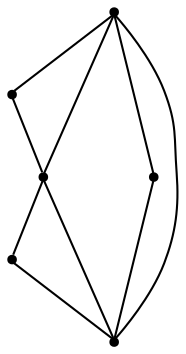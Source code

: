 graph {
  node [shape=point,comment="{\"directed\":false,\"doi\":\"10.1007/978-3-030-68766-3_7\",\"figure\":\"3 (1)\"}"]

  v0 [pos="1142.273625354546,501.8989677942661"]
  v1 [pos="916.6460381550648,730.39504189897"]
  v2 [pos="892.8829033874185,584.7361104150168"]
  v3 [pos="917.8212157025398,750.4187892247846"]
  v4 [pos="1001.4053928760552,516.8177723356696"]
  v5 [pos="743.2476085840821,501.8989677942661"]

  v0 -- v1 [id="-1",pos="1142.273625354546,501.8989677942661 916.6460381550648,730.39504189897 916.6460381550648,730.39504189897 916.6460381550648,730.39504189897"]
  v5 -- v2 [id="-2",pos="743.2476085840821,501.8989677942661 892.8829033874185,584.7361104150168 892.8829033874185,584.7361104150168 892.8829033874185,584.7361104150168"]
  v5 -- v0 [id="-3",pos="743.2476085840821,501.8989677942661 1142.273625354546,501.8989677942661 1142.273625354546,501.8989677942661 1142.273625354546,501.8989677942661"]
  v0 -- v2 [id="-5",pos="1142.273625354546,501.8989677942661 892.8829033874185,584.7361104150168 892.8829033874185,584.7361104150168 892.8829033874185,584.7361104150168"]
  v0 -- v3 [id="-6",pos="1142.273625354546,501.8989677942661 917.8212157025398,750.4187892247846 917.8212157025398,750.4187892247846 917.8212157025398,750.4187892247846"]
  v4 -- v5 [id="-7",pos="1001.4053928760552,516.8177723356696 743.2476085840821,501.8989677942661 743.2476085840821,501.8989677942661 743.2476085840821,501.8989677942661"]
  v3 -- v5 [id="-8",pos="917.8212157025398,750.4187892247846 743.2476085840821,501.8989677942661 743.2476085840821,501.8989677942661 743.2476085840821,501.8989677942661"]
  v2 -- v4 [id="-9",pos="892.8829033874185,584.7361104150168 1001.4053928760552,516.8177723356696 1001.4053928760552,516.8177723356696 1001.4053928760552,516.8177723356696"]
  v1 -- v2 [id="-12",pos="916.6460381550648,730.39504189897 892.8829033874185,584.7361104150168 892.8829033874185,584.7361104150168 892.8829033874185,584.7361104150168"]
}